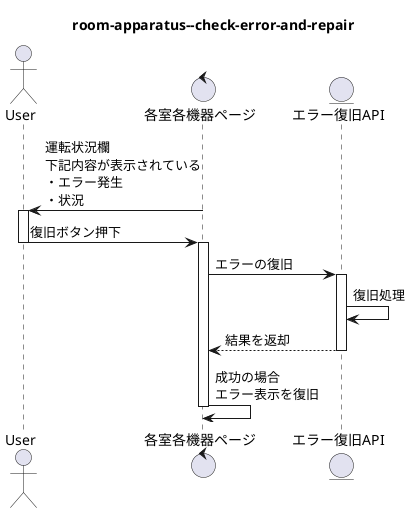 @startuml room-apparatus--check-error-and-repair
title room-apparatus--check-error-and-repair
actor User
control 各室各機器ページ as ra
entity "エラー復旧API" as rpr

ra -> User:運転状況欄\n下記内容が表示されている\n・エラー発生\n・状況
activate User
User -> ra:復旧ボタン押下
deactivate User
activate ra
ra -> rpr:エラーの復旧
activate rpr
rpr -> rpr:復旧処理
rpr --> ra:結果を返却
deactivate rpr
ra -> ra:成功の場合\nエラー表示を復旧
deactivate ra

@enduml